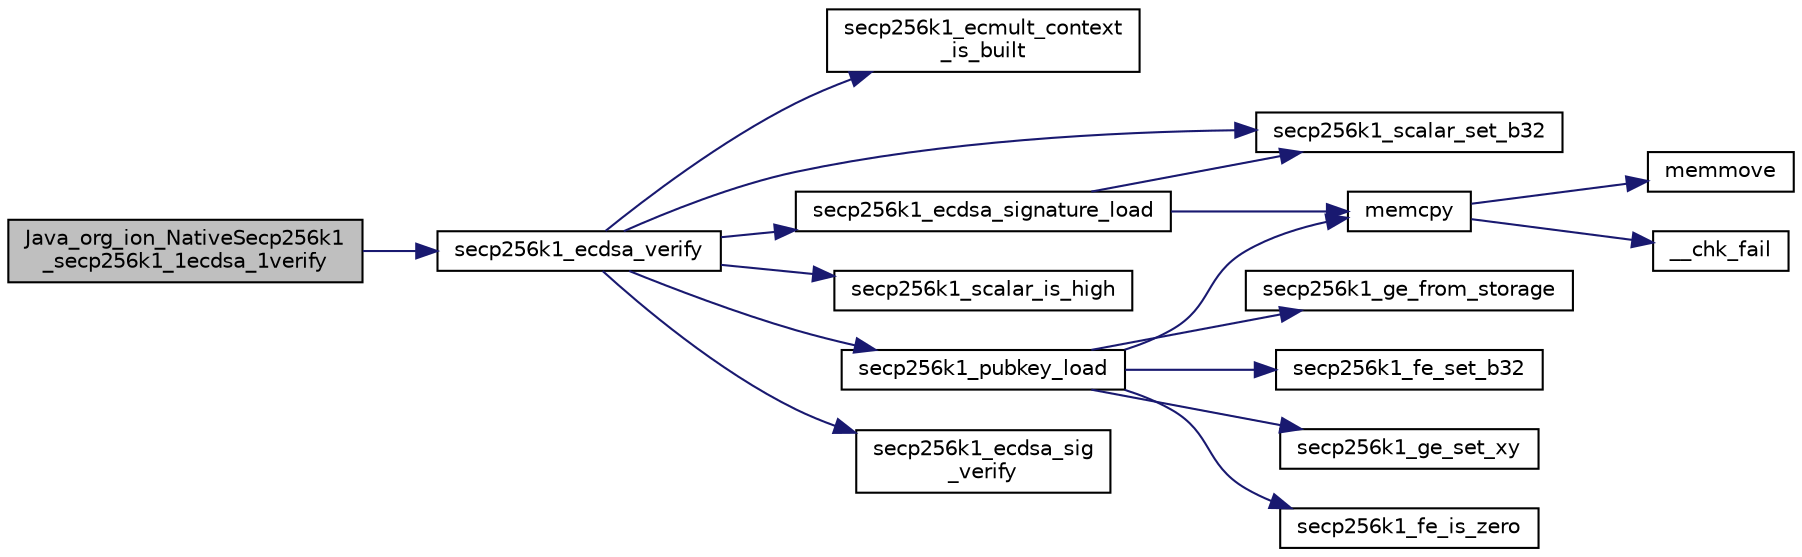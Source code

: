 digraph "Java_org_ion_NativeSecp256k1_secp256k1_1ecdsa_1verify"
{
  edge [fontname="Helvetica",fontsize="10",labelfontname="Helvetica",labelfontsize="10"];
  node [fontname="Helvetica",fontsize="10",shape=record];
  rankdir="LR";
  Node0 [label="Java_org_ion_NativeSecp256k1\l_secp256k1_1ecdsa_1verify",height=0.2,width=0.4,color="black", fillcolor="grey75", style="filled", fontcolor="black"];
  Node0 -> Node1 [color="midnightblue",fontsize="10",style="solid",fontname="Helvetica"];
  Node1 [label="secp256k1_ecdsa_verify",height=0.2,width=0.4,color="black", fillcolor="white", style="filled",URL="$d7/dd3/secp256k1_8h.html#a41065390f9039c4140ec04999724987d",tooltip="Verify an ECDSA signature. "];
  Node1 -> Node2 [color="midnightblue",fontsize="10",style="solid",fontname="Helvetica"];
  Node2 [label="secp256k1_ecmult_context\l_is_built",height=0.2,width=0.4,color="black", fillcolor="white", style="filled",URL="$d2/d94/ecmult_8h.html#aa4f6f213989d3ec35850c40c8f1b313b"];
  Node1 -> Node3 [color="midnightblue",fontsize="10",style="solid",fontname="Helvetica"];
  Node3 [label="secp256k1_scalar_set_b32",height=0.2,width=0.4,color="black", fillcolor="white", style="filled",URL="$db/d94/scalar_8h.html#a25cc2d45ae1d1765d07c3313cdf46fa0",tooltip="Set a scalar from a big endian byte array. "];
  Node1 -> Node4 [color="midnightblue",fontsize="10",style="solid",fontname="Helvetica"];
  Node4 [label="secp256k1_ecdsa_signature_load",height=0.2,width=0.4,color="black", fillcolor="white", style="filled",URL="$d1/d8c/secp256k1_8c.html#af2027241c9dfc85fa5b6a3bb5fe41d18"];
  Node4 -> Node5 [color="midnightblue",fontsize="10",style="solid",fontname="Helvetica"];
  Node5 [label="memcpy",height=0.2,width=0.4,color="black", fillcolor="white", style="filled",URL="$d5/d9f/glibc__compat_8cpp.html#a0f46826ab0466591e136db24394923cf"];
  Node5 -> Node6 [color="midnightblue",fontsize="10",style="solid",fontname="Helvetica"];
  Node6 [label="memmove",height=0.2,width=0.4,color="black", fillcolor="white", style="filled",URL="$d5/d9f/glibc__compat_8cpp.html#a9778d49e9029dd75bc53ecbbf9f5e9a1"];
  Node5 -> Node7 [color="midnightblue",fontsize="10",style="solid",fontname="Helvetica"];
  Node7 [label="__chk_fail",height=0.2,width=0.4,color="black", fillcolor="white", style="filled",URL="$d5/d9f/glibc__compat_8cpp.html#a424ac71631da5ada2976630ff67051d1"];
  Node4 -> Node3 [color="midnightblue",fontsize="10",style="solid",fontname="Helvetica"];
  Node1 -> Node8 [color="midnightblue",fontsize="10",style="solid",fontname="Helvetica"];
  Node8 [label="secp256k1_scalar_is_high",height=0.2,width=0.4,color="black", fillcolor="white", style="filled",URL="$db/d94/scalar_8h.html#aab66620cbbe49bec3c7c02f4a1219c05",tooltip="Check whether a scalar is higher than the group order divided by 2. "];
  Node1 -> Node9 [color="midnightblue",fontsize="10",style="solid",fontname="Helvetica"];
  Node9 [label="secp256k1_pubkey_load",height=0.2,width=0.4,color="black", fillcolor="white", style="filled",URL="$d1/d8c/secp256k1_8c.html#a9966ec041e71010d1593ae2211ffb843"];
  Node9 -> Node5 [color="midnightblue",fontsize="10",style="solid",fontname="Helvetica"];
  Node9 -> Node10 [color="midnightblue",fontsize="10",style="solid",fontname="Helvetica"];
  Node10 [label="secp256k1_ge_from_storage",height=0.2,width=0.4,color="black", fillcolor="white", style="filled",URL="$d9/dd1/group_8h.html#a8c1e7f328284d9ba56404bb8d99bf765",tooltip="Convert a group element back from the storage type. "];
  Node9 -> Node11 [color="midnightblue",fontsize="10",style="solid",fontname="Helvetica"];
  Node11 [label="secp256k1_fe_set_b32",height=0.2,width=0.4,color="black", fillcolor="white", style="filled",URL="$d5/d5a/field_8h.html#a5c86a65052e3b135919c00fe2233a43d",tooltip="Set a field element equal to 32-byte big endian value. "];
  Node9 -> Node12 [color="midnightblue",fontsize="10",style="solid",fontname="Helvetica"];
  Node12 [label="secp256k1_ge_set_xy",height=0.2,width=0.4,color="black", fillcolor="white", style="filled",URL="$d9/dd1/group_8h.html#a34ab3d1a9a0a7ff0ed1cedff9db5f73c",tooltip="Set a group element equal to the point with given X and Y coordinates. "];
  Node9 -> Node13 [color="midnightblue",fontsize="10",style="solid",fontname="Helvetica"];
  Node13 [label="secp256k1_fe_is_zero",height=0.2,width=0.4,color="black", fillcolor="white", style="filled",URL="$d5/d5a/field_8h.html#a619ec4805df6cc54d70e6682ceebd098",tooltip="Verify whether a field element is zero. "];
  Node1 -> Node14 [color="midnightblue",fontsize="10",style="solid",fontname="Helvetica"];
  Node14 [label="secp256k1_ecdsa_sig\l_verify",height=0.2,width=0.4,color="black", fillcolor="white", style="filled",URL="$d5/d5d/ecdsa_8h.html#a6e24b57323f9c38b266c5e28b60c92bd"];
}
